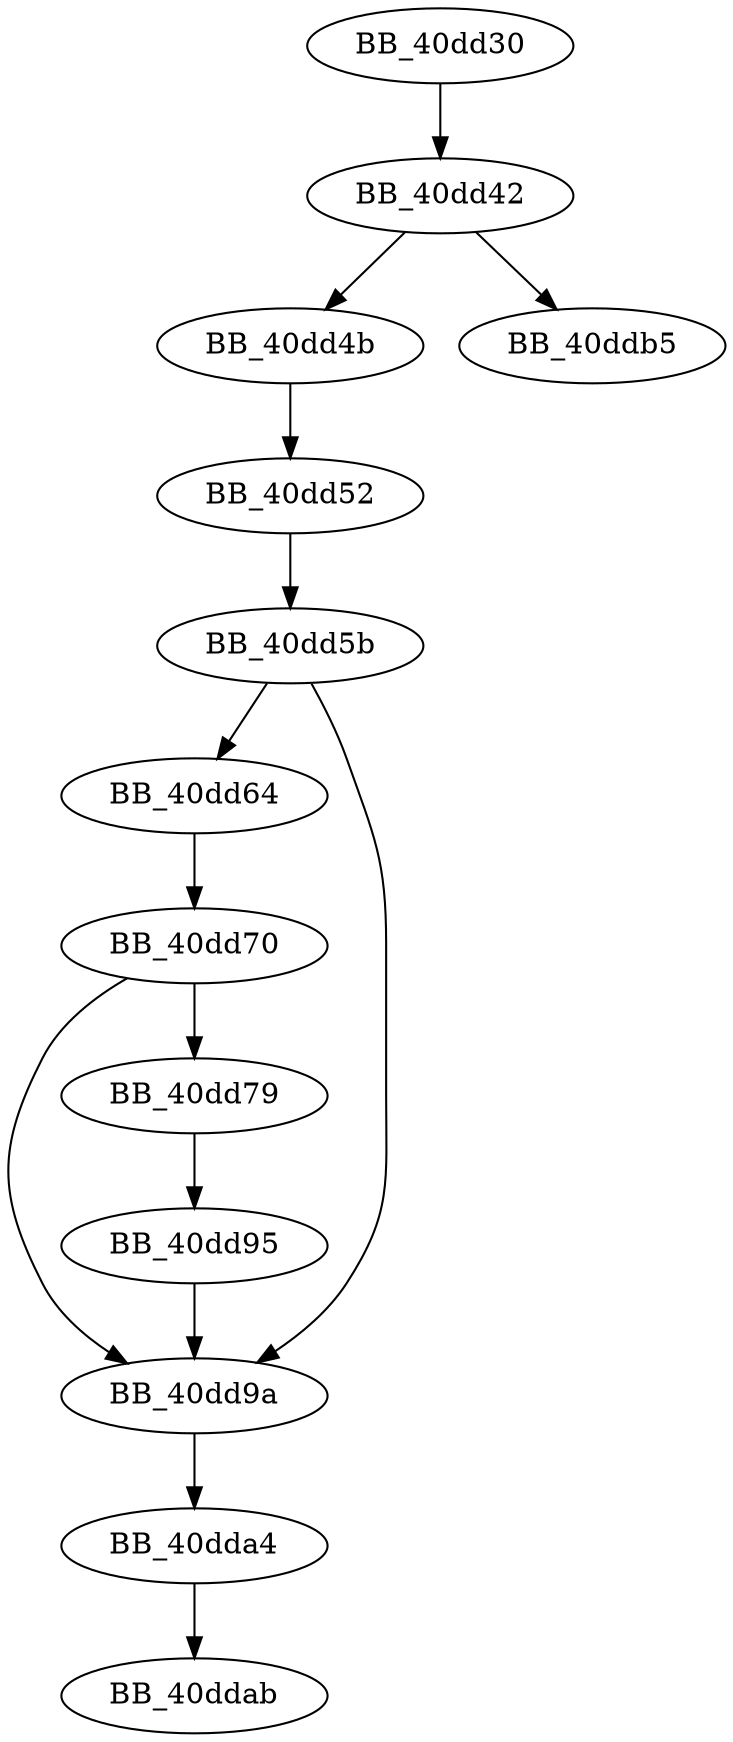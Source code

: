 DiGraph sub_40DD30{
BB_40dd30->BB_40dd42
BB_40dd42->BB_40dd4b
BB_40dd42->BB_40ddb5
BB_40dd4b->BB_40dd52
BB_40dd52->BB_40dd5b
BB_40dd5b->BB_40dd64
BB_40dd5b->BB_40dd9a
BB_40dd64->BB_40dd70
BB_40dd70->BB_40dd79
BB_40dd70->BB_40dd9a
BB_40dd79->BB_40dd95
BB_40dd95->BB_40dd9a
BB_40dd9a->BB_40dda4
BB_40dda4->BB_40ddab
}
